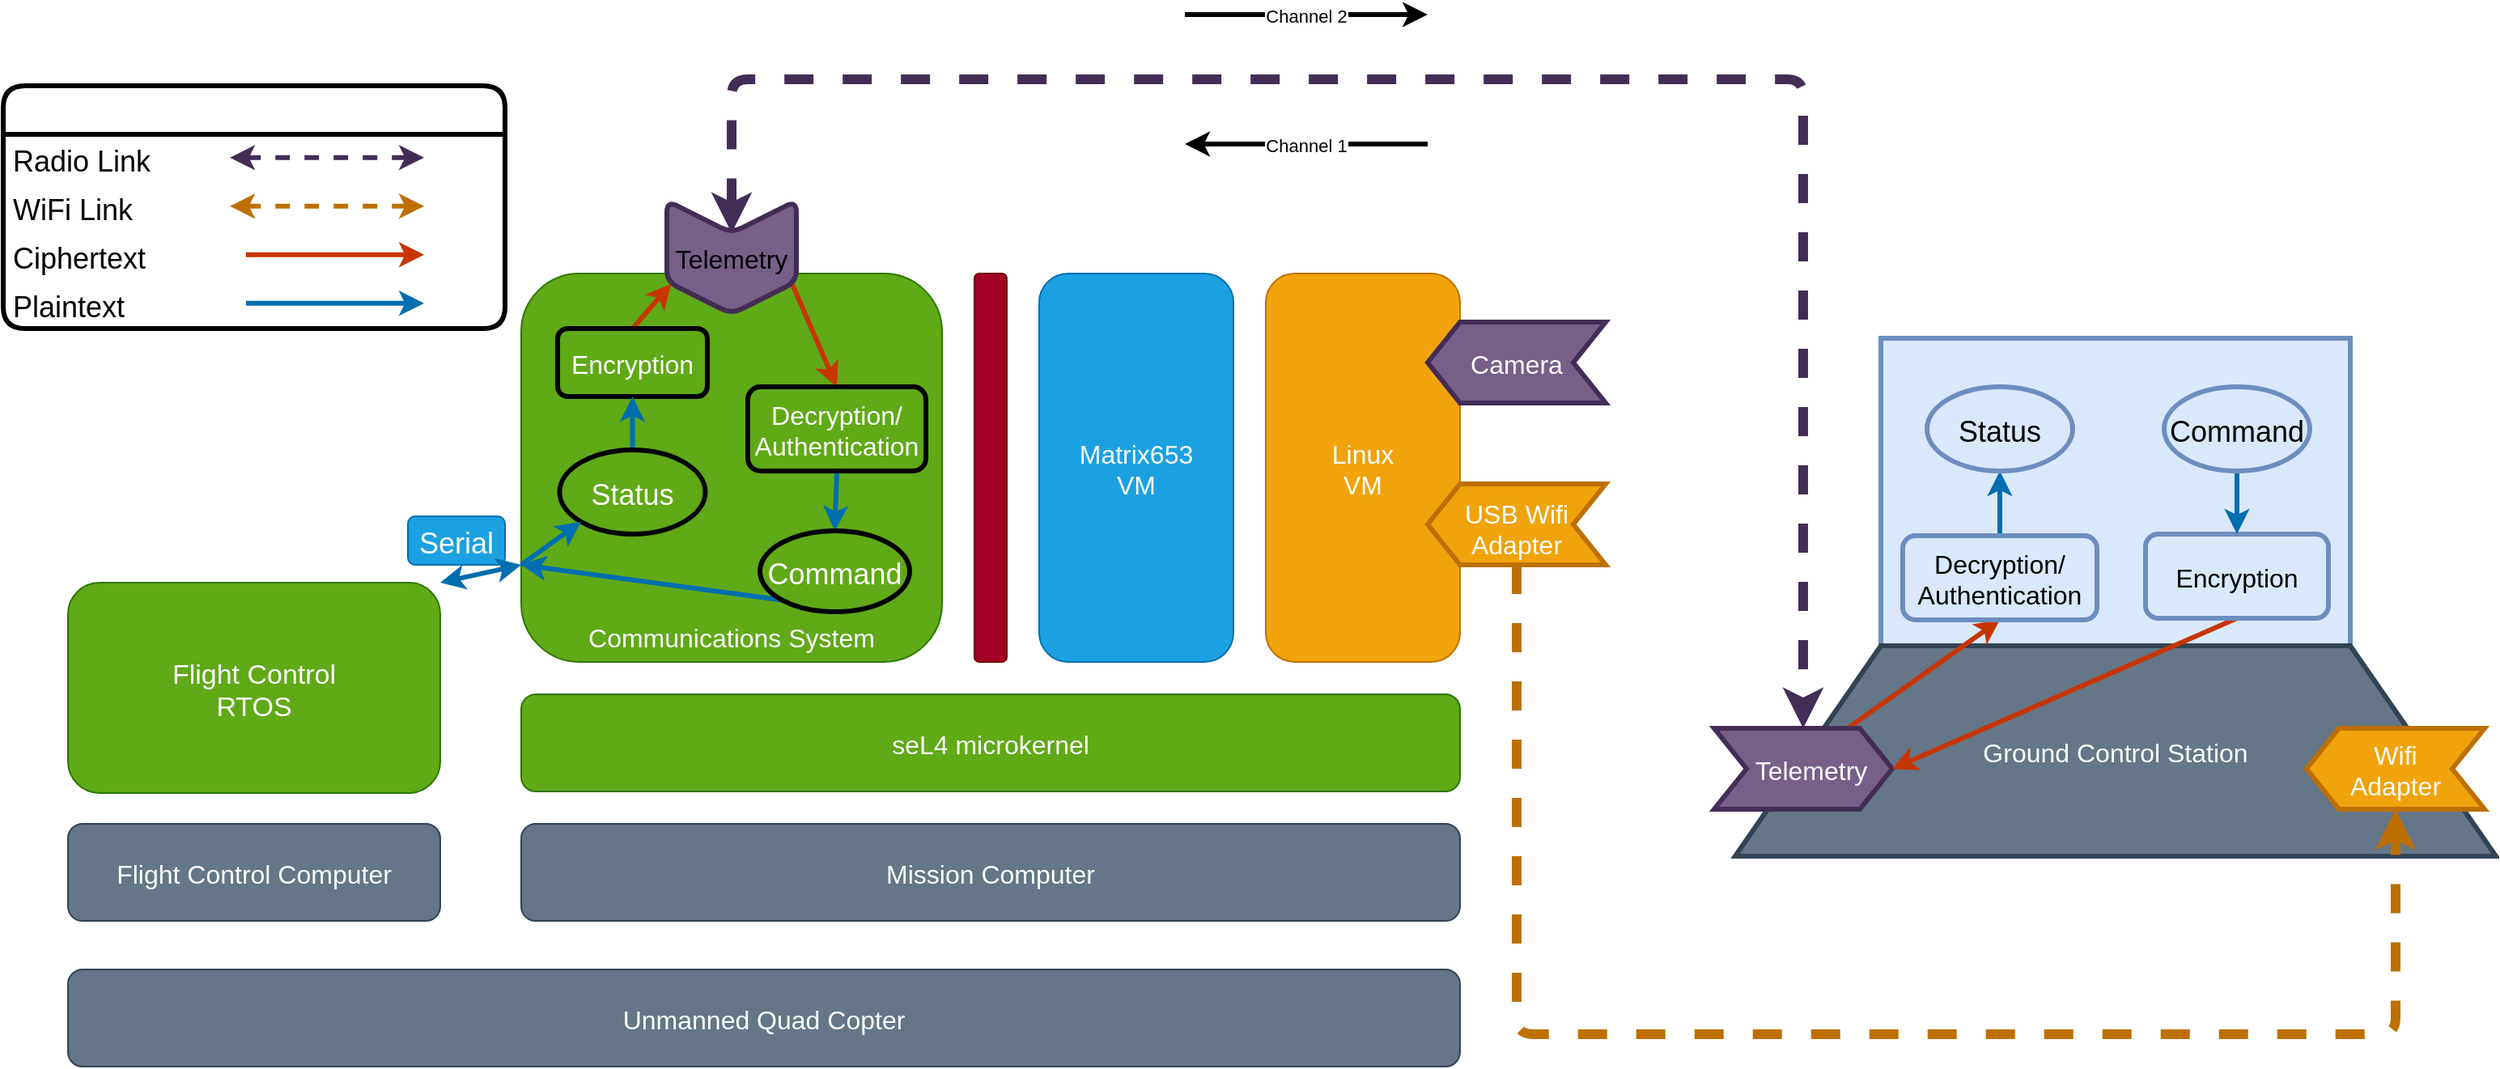 <mxfile>
    <diagram id="E4ksEo9JBggvoTbmlbK2" name="Page-1">
        <mxGraphModel dx="1097" dy="779" grid="1" gridSize="10" guides="1" tooltips="1" connect="1" arrows="1" fold="1" page="1" pageScale="1" pageWidth="1600" pageHeight="900" math="0" shadow="0">
            <root>
                <mxCell id="0"/>
                <mxCell id="1" parent="0"/>
                <mxCell id="143" value="Serial" style="text;strokeColor=#006EAF;fillColor=#1ba1e2;align=center;verticalAlign=middle;rounded=1;fontSize=18;fontColor=#ffffff;glass=0;" parent="1" vertex="1">
                    <mxGeometry x="290" y="350" width="60" height="30" as="geometry"/>
                </mxCell>
                <mxCell id="2" value="Flight Control Computer" style="rounded=1;fillColor=#647687;fontColor=#ffffff;strokeColor=#314354;fontSize=16;" parent="1" vertex="1">
                    <mxGeometry x="80" y="540" width="230" height="60" as="geometry"/>
                </mxCell>
                <mxCell id="3" value="Mission Computer" style="rounded=1;fillColor=#647687;fontColor=#ffffff;strokeColor=#314354;fontSize=16;" parent="1" vertex="1">
                    <mxGeometry x="360" y="540" width="580" height="60" as="geometry"/>
                </mxCell>
                <mxCell id="5" value="seL4 microkernel" style="rounded=1;fillColor=#60a917;fontColor=#ffffff;strokeColor=#2D7600;fontSize=16;" parent="1" vertex="1">
                    <mxGeometry x="360" y="460" width="580" height="60" as="geometry"/>
                </mxCell>
                <mxCell id="6" value="Flight Control&#10;RTOS" style="rounded=1;fillColor=#60a917;fontColor=#ffffff;strokeColor=#2D7600;fontSize=17;" parent="1" vertex="1">
                    <mxGeometry x="80" y="391" width="230" height="130" as="geometry"/>
                </mxCell>
                <mxCell id="7" value="" style="rounded=1;fillColor=#60a917;fontColor=#ffffff;strokeColor=#2D7600;" parent="1" vertex="1">
                    <mxGeometry x="360" y="200" width="260" height="240" as="geometry"/>
                </mxCell>
                <mxCell id="10" value="" style="rounded=1;fontSize=16;fillColor=#a20025;fontColor=#ffffff;strokeColor=#6F0000;" parent="1" vertex="1">
                    <mxGeometry x="640" y="200" width="20" height="240" as="geometry"/>
                </mxCell>
                <mxCell id="11" value="Linux&#10;VM" style="rounded=1;fillColor=#f0a30a;fontColor=#FFFFFF;strokeColor=#BD7000;fontSize=16;" parent="1" vertex="1">
                    <mxGeometry x="820" y="200" width="120" height="240" as="geometry"/>
                </mxCell>
                <mxCell id="93" value="Matrix653&#10;VM" style="rounded=1;fillColor=#1ba1e2;fontColor=#ffffff;strokeColor=#006EAF;fontSize=16;" parent="1" vertex="1">
                    <mxGeometry x="680" y="200" width="120" height="240" as="geometry"/>
                </mxCell>
                <mxCell id="158" value="" style="edgeStyle=none;exitX=0.75;exitY=0;exitDx=0;exitDy=0;entryX=0.5;entryY=0;entryDx=0;entryDy=0;strokeWidth=3;fontSize=18;fontColor=#FFFFFF;fillColor=#fa6800;strokeColor=#C73500;" parent="1" source="100" target="141" edge="1">
                    <mxGeometry relative="1" as="geometry"/>
                </mxCell>
                <mxCell id="100" value="" style="shape=step;perimeter=stepPerimeter;fixedSize=1;rounded=1;strokeColor=#432D57;strokeWidth=3;fontSize=16;fontColor=#ffffff;rotation=90;fillColor=#76608a;arcSize=14;" parent="1" vertex="1">
                    <mxGeometry x="455" y="150" width="70" height="80" as="geometry"/>
                </mxCell>
                <mxCell id="102" value="Telemetry" style="text;strokeColor=none;fillColor=none;align=center;verticalAlign=middle;rounded=0;strokeWidth=3;fontSize=16;fontColor=#000000;" parent="1" vertex="1">
                    <mxGeometry x="460" y="175" width="60" height="30" as="geometry"/>
                </mxCell>
                <mxCell id="114" value="" style="rounded=0;strokeColor=#6c8ebf;strokeWidth=3;fontSize=16;fillColor=#dae8fc;" parent="1" vertex="1">
                    <mxGeometry x="1200" y="240" width="290" height="190" as="geometry"/>
                </mxCell>
                <mxCell id="116" value="Ground Control Station" style="shape=trapezoid;perimeter=trapezoidPerimeter;fixedSize=1;rounded=0;strokeColor=#314354;strokeWidth=3;fontSize=16;fontColor=#ffffff;size=90;fillColor=#647687;" parent="1" vertex="1">
                    <mxGeometry x="1110" y="430" width="470" height="130" as="geometry"/>
                </mxCell>
                <mxCell id="172" value="" style="edgeStyle=none;exitX=0.75;exitY=0;exitDx=0;exitDy=0;entryX=0.5;entryY=1;entryDx=0;entryDy=0;strokeWidth=3;fontSize=18;fontColor=#000000;fillColor=#fa6800;strokeColor=#C73500;" parent="1" source="107" target="171" edge="1">
                    <mxGeometry relative="1" as="geometry"/>
                </mxCell>
                <mxCell id="107" value="" style="shape=step;perimeter=stepPerimeter;fixedSize=1;rounded=0;strokeColor=#432D57;strokeWidth=3;fontSize=16;fontColor=#ffffff;fillColor=#76608a;" parent="1" vertex="1">
                    <mxGeometry x="1097" y="481" width="110" height="50" as="geometry"/>
                </mxCell>
                <mxCell id="110" value="Telemetry" style="text;strokeColor=none;fillColor=none;align=center;verticalAlign=middle;rounded=0;strokeWidth=3;fontSize=16;fontColor=#FFFFFF;" parent="1" vertex="1">
                    <mxGeometry x="1127" y="491" width="60" height="30" as="geometry"/>
                </mxCell>
                <mxCell id="173" value="" style="edgeStyle=none;exitX=0.5;exitY=1;exitDx=0;exitDy=0;entryX=1;entryY=0.5;entryDx=0;entryDy=0;strokeWidth=3;fontSize=18;fontColor=#000000;fillColor=#fa6800;strokeColor=#C73500;" parent="1" source="119" target="107" edge="1">
                    <mxGeometry relative="1" as="geometry"/>
                </mxCell>
                <mxCell id="119" value="Encryption" style="rounded=1;strokeColor=#6c8ebf;strokeWidth=3;fontSize=16;fillColor=#dae8fc;fontColor=#000000;" parent="1" vertex="1">
                    <mxGeometry x="1363.5" y="361" width="113" height="52" as="geometry"/>
                </mxCell>
                <mxCell id="125" value="" style="shape=step;perimeter=stepPerimeter;fixedSize=1;rounded=0;strokeColor=#432D57;strokeWidth=3;fontSize=16;fontColor=#ffffff;rotation=-180;fillColor=#76608a;" parent="1" vertex="1">
                    <mxGeometry x="920" y="230" width="110" height="50" as="geometry"/>
                </mxCell>
                <mxCell id="126" value="Camera" style="text;strokeColor=none;fillColor=none;align=center;verticalAlign=middle;rounded=0;strokeWidth=3;fontSize=16;fontColor=#FFFFFF;" parent="1" vertex="1">
                    <mxGeometry x="945" y="240" width="60" height="30" as="geometry"/>
                </mxCell>
                <mxCell id="131" value="" style="edgeStyle=none;exitX=0.5;exitY=0;exitDx=0;exitDy=0;entryX=0.5;entryY=0;entryDx=0;entryDy=0;strokeWidth=6;fontSize=16;fontColor=#FFFFFF;dashed=1;fillColor=#f0a30a;strokeColor=#BD7000;" parent="1" source="127" target="129" edge="1">
                    <mxGeometry relative="1" as="geometry">
                        <Array as="points">
                            <mxPoint x="975" y="670"/>
                            <mxPoint x="1518" y="670"/>
                        </Array>
                    </mxGeometry>
                </mxCell>
                <mxCell id="127" value="" style="shape=step;perimeter=stepPerimeter;fixedSize=1;rounded=0;strokeColor=#BD7000;strokeWidth=3;fontSize=16;fontColor=#000000;rotation=-180;fillColor=#f0a30a;" parent="1" vertex="1">
                    <mxGeometry x="920" y="330" width="110" height="50" as="geometry"/>
                </mxCell>
                <mxCell id="128" value="USB Wifi&#10;Adapter" style="text;strokeColor=none;fillColor=none;align=center;verticalAlign=middle;rounded=0;strokeWidth=3;fontSize=16;fontColor=#FFFFFF;" parent="1" vertex="1">
                    <mxGeometry x="937.5" y="342" width="75" height="30" as="geometry"/>
                </mxCell>
                <mxCell id="129" value="" style="shape=step;perimeter=stepPerimeter;fixedSize=1;rounded=0;strokeColor=#BD7000;strokeWidth=3;fontSize=16;fontColor=#000000;rotation=-180;fillColor=#f0a30a;" parent="1" vertex="1">
                    <mxGeometry x="1463" y="481" width="110" height="50" as="geometry"/>
                </mxCell>
                <mxCell id="130" value="Wifi&#10;Adapter" style="text;strokeColor=none;fillColor=none;align=center;verticalAlign=middle;rounded=0;strokeWidth=3;fontSize=16;fontColor=#FFFFFF;" parent="1" vertex="1">
                    <mxGeometry x="1488" y="491" width="60" height="30" as="geometry"/>
                </mxCell>
                <mxCell id="134" value="Unmanned Quad Copter" style="rounded=1;fillColor=#647687;fontColor=#ffffff;strokeColor=#314354;fontSize=16;" parent="1" vertex="1">
                    <mxGeometry x="80" y="630" width="860" height="60" as="geometry"/>
                </mxCell>
                <mxCell id="138" value="Communications System" style="text;strokeColor=none;fillColor=none;align=center;verticalAlign=middle;rounded=0;labelBackgroundColor=none;strokeWidth=3;fontSize=16;fontColor=#FFFFFF;" parent="1" vertex="1">
                    <mxGeometry x="380" y="409" width="220" height="30" as="geometry"/>
                </mxCell>
                <mxCell id="139" value="" style="endArrow=classic;startArrow=classic;fontColor=#FFFFFF;strokeWidth=6;dashed=1;exitX=0.5;exitY=0;exitDx=0;exitDy=0;entryX=0.5;entryY=0;entryDx=0;entryDy=0;fillColor=#76608a;strokeColor=#432D57;" parent="1" source="102" target="107" edge="1">
                    <mxGeometry width="50" height="50" relative="1" as="geometry">
                        <mxPoint x="800" y="120" as="sourcePoint"/>
                        <mxPoint x="850" y="70" as="targetPoint"/>
                        <Array as="points">
                            <mxPoint x="490" y="80"/>
                            <mxPoint x="1152" y="80"/>
                        </Array>
                    </mxGeometry>
                </mxCell>
                <mxCell id="157" value="" style="edgeStyle=none;exitX=0.5;exitY=0;exitDx=0;exitDy=0;entryX=0.75;entryY=1;entryDx=0;entryDy=0;strokeWidth=3;fontSize=18;fontColor=#FFFFFF;fillColor=#fa6800;strokeColor=#C73500;" parent="1" source="140" target="100" edge="1">
                    <mxGeometry relative="1" as="geometry"/>
                </mxCell>
                <mxCell id="140" value="Encryption" style="rounded=1;fontSize=16;fillColor=#60a917;fontColor=#ffffff;strokeColor=#000000;strokeWidth=3;" parent="1" vertex="1">
                    <mxGeometry x="382.5" y="234" width="92.5" height="42" as="geometry"/>
                </mxCell>
                <mxCell id="159" value="" style="edgeStyle=none;exitX=0.5;exitY=1;exitDx=0;exitDy=0;entryX=0.5;entryY=0;entryDx=0;entryDy=0;strokeWidth=3;fontSize=18;fontColor=#FFFFFF;fillColor=#1ba1e2;strokeColor=#006EAF;" parent="1" source="141" target="146" edge="1">
                    <mxGeometry relative="1" as="geometry"/>
                </mxCell>
                <mxCell id="141" value="Decryption/&#10;Authentication" style="rounded=1;fontSize=16;fillColor=#60a917;fontColor=#ffffff;strokeColor=#000000;strokeWidth=3;" parent="1" vertex="1">
                    <mxGeometry x="500" y="270" width="110" height="52" as="geometry"/>
                </mxCell>
                <mxCell id="142" value="" style="endArrow=classic;startArrow=classic;strokeWidth=3;fontSize=18;fontColor=#FFFFFF;exitX=1;exitY=0;exitDx=0;exitDy=0;fillColor=#1ba1e2;strokeColor=#006EAF;" parent="1" source="6" edge="1">
                    <mxGeometry width="50" height="50" relative="1" as="geometry">
                        <mxPoint x="320" y="422" as="sourcePoint"/>
                        <mxPoint x="360" y="380" as="targetPoint"/>
                    </mxGeometry>
                </mxCell>
                <mxCell id="152" value="" style="edgeStyle=none;exitX=0;exitY=1;exitDx=0;exitDy=0;entryX=0;entryY=0.75;entryDx=0;entryDy=0;strokeWidth=3;fontSize=18;fontColor=#FFFFFF;fillColor=#1ba1e2;strokeColor=#006EAF;" parent="1" source="146" target="7" edge="1">
                    <mxGeometry relative="1" as="geometry"/>
                </mxCell>
                <mxCell id="146" value="Command" style="ellipse;rounded=1;glass=0;fontSize=18;fontColor=#FFFFFF;fillColor=none;strokeWidth=3;strokeColor=#000000;" parent="1" vertex="1">
                    <mxGeometry x="507.5" y="359" width="92.5" height="50" as="geometry"/>
                </mxCell>
                <mxCell id="156" value="" style="edgeStyle=none;exitX=0.5;exitY=0;exitDx=0;exitDy=0;entryX=0.5;entryY=1;entryDx=0;entryDy=0;strokeWidth=3;fontSize=18;fontColor=#FFFFFF;fillColor=#1ba1e2;strokeColor=#006EAF;" parent="1" source="147" target="140" edge="1">
                    <mxGeometry relative="1" as="geometry"/>
                </mxCell>
                <mxCell id="147" value="Status" style="ellipse;rounded=1;glass=0;fontSize=18;fontColor=#FFFFFF;fillColor=none;strokeWidth=3;strokeColor=#000000;" parent="1" vertex="1">
                    <mxGeometry x="383.75" y="309" width="90" height="52" as="geometry"/>
                </mxCell>
                <mxCell id="151" value="" style="edgeStyle=none;exitX=0;exitY=0.75;exitDx=0;exitDy=0;entryX=0;entryY=1;entryDx=0;entryDy=0;strokeWidth=3;fontSize=18;fontColor=#FFFFFF;fillColor=#1ba1e2;strokeColor=#006EAF;" parent="1" source="7" target="147" edge="1">
                    <mxGeometry relative="1" as="geometry"/>
                </mxCell>
                <mxCell id="160" value="Caption" style="swimlane;fontStyle=0;childLayout=stackLayout;horizontal=1;startSize=30;horizontalStack=0;resizeParent=1;resizeParentMax=0;resizeLast=0;collapsible=1;marginBottom=0;rounded=1;glass=0;strokeColor=#000000;strokeWidth=3;fontSize=18;fontColor=#FFFFFF;fillColor=none;" parent="1" vertex="1">
                    <mxGeometry x="40" y="84" width="310" height="150" as="geometry"/>
                </mxCell>
                <mxCell id="161" value="Radio Link" style="text;strokeColor=none;fillColor=none;align=left;verticalAlign=middle;spacingLeft=4;spacingRight=4;overflow=hidden;points=[[0,0.5],[1,0.5]];portConstraint=eastwest;rotatable=0;rounded=1;glass=0;strokeWidth=3;fontSize=18;fontColor=#000000;" parent="160" vertex="1">
                    <mxGeometry y="30" width="310" height="30" as="geometry"/>
                </mxCell>
                <mxCell id="164" value="" style="endArrow=classic;startArrow=classic;strokeWidth=3;fontSize=18;fontColor=#FFFFFF;dashed=1;fillColor=#76608a;strokeColor=#432D57;" parent="160" edge="1">
                    <mxGeometry width="50" height="50" relative="1" as="geometry">
                        <mxPoint x="140" y="44.41" as="sourcePoint"/>
                        <mxPoint x="260" y="44.41" as="targetPoint"/>
                    </mxGeometry>
                </mxCell>
                <mxCell id="162" value="WiFi Link" style="text;strokeColor=none;fillColor=none;align=left;verticalAlign=middle;spacingLeft=4;spacingRight=4;overflow=hidden;points=[[0,0.5],[1,0.5]];portConstraint=eastwest;rotatable=0;rounded=1;glass=0;strokeWidth=3;fontSize=18;fontColor=#000000;" parent="160" vertex="1">
                    <mxGeometry y="60" width="310" height="30" as="geometry"/>
                </mxCell>
                <mxCell id="170" value="" style="endArrow=classic;startArrow=classic;strokeWidth=3;fontSize=18;fontColor=#FFFFFF;dashed=1;fillColor=#f0a30a;strokeColor=#BD7000;" parent="160" edge="1">
                    <mxGeometry width="50" height="50" relative="1" as="geometry">
                        <mxPoint x="140" y="74.41" as="sourcePoint"/>
                        <mxPoint x="260" y="74.41" as="targetPoint"/>
                    </mxGeometry>
                </mxCell>
                <mxCell id="163" value="Ciphertext" style="text;strokeColor=none;fillColor=none;align=left;verticalAlign=middle;spacingLeft=4;spacingRight=4;overflow=hidden;points=[[0,0.5],[1,0.5]];portConstraint=eastwest;rotatable=0;rounded=1;glass=0;strokeWidth=3;fontSize=18;fontColor=#000000;" parent="160" vertex="1">
                    <mxGeometry y="90" width="310" height="30" as="geometry"/>
                </mxCell>
                <mxCell id="179" value="Plaintext" style="text;strokeColor=none;fillColor=none;align=left;verticalAlign=middle;spacingLeft=4;spacingRight=4;overflow=hidden;points=[[0,0.5],[1,0.5]];portConstraint=eastwest;rotatable=0;rounded=1;glass=0;strokeWidth=3;fontSize=18;fontColor=#000000;" parent="160" vertex="1">
                    <mxGeometry y="120" width="310" height="30" as="geometry"/>
                </mxCell>
                <mxCell id="169" value="" style="endArrow=classic;strokeWidth=3;fontSize=18;fontColor=#FFFFFF;fillColor=#fa6800;strokeColor=#C73500;" parent="160" edge="1">
                    <mxGeometry width="50" height="50" relative="1" as="geometry">
                        <mxPoint x="150" y="104.41" as="sourcePoint"/>
                        <mxPoint x="260" y="104.41" as="targetPoint"/>
                    </mxGeometry>
                </mxCell>
                <mxCell id="168" value="" style="endArrow=classic;strokeWidth=3;fontSize=18;fontColor=#FFFFFF;fillColor=#1ba1e2;strokeColor=#006EAF;" parent="160" edge="1">
                    <mxGeometry width="50" height="50" relative="1" as="geometry">
                        <mxPoint x="150" y="134.41" as="sourcePoint"/>
                        <mxPoint x="260" y="134.41" as="targetPoint"/>
                    </mxGeometry>
                </mxCell>
                <mxCell id="176" value="" style="edgeStyle=none;exitX=0.5;exitY=0;exitDx=0;exitDy=0;entryX=0.5;entryY=1;entryDx=0;entryDy=0;strokeWidth=3;fontSize=18;fontColor=#000000;fillColor=#1ba1e2;strokeColor=#006EAF;" parent="1" source="171" target="174" edge="1">
                    <mxGeometry relative="1" as="geometry"/>
                </mxCell>
                <mxCell id="171" value="Decryption/&#10;Authentication" style="rounded=1;strokeColor=#6c8ebf;strokeWidth=3;fontSize=16;fillColor=#dae8fc;fontColor=#000000;" parent="1" vertex="1">
                    <mxGeometry x="1213.5" y="362" width="120" height="52" as="geometry"/>
                </mxCell>
                <mxCell id="174" value="Status" style="ellipse;rounded=1;glass=0;fontSize=18;fontColor=#000000;fillColor=none;strokeWidth=3;strokeColor=#6C8EBF;" parent="1" vertex="1">
                    <mxGeometry x="1228.5" y="270" width="90" height="52" as="geometry"/>
                </mxCell>
                <mxCell id="177" value="" style="edgeStyle=none;exitX=0.5;exitY=1;exitDx=0;exitDy=0;entryX=0.5;entryY=0;entryDx=0;entryDy=0;strokeWidth=3;fontSize=18;fontColor=#000000;fillColor=#1ba1e2;strokeColor=#006EAF;" parent="1" source="175" target="119" edge="1">
                    <mxGeometry relative="1" as="geometry"/>
                </mxCell>
                <mxCell id="175" value="Command" style="ellipse;rounded=1;glass=0;fontSize=18;fontColor=#000000;fillColor=none;strokeWidth=3;strokeColor=#6C8EBF;" parent="1" vertex="1">
                    <mxGeometry x="1375" y="270" width="90" height="52" as="geometry"/>
                </mxCell>
                <mxCell id="188" value="" style="endArrow=classic;strokeWidth=3;" parent="1" edge="1">
                    <mxGeometry relative="1" as="geometry">
                        <mxPoint x="770" y="40" as="sourcePoint"/>
                        <mxPoint x="920" y="40" as="targetPoint"/>
                    </mxGeometry>
                </mxCell>
                <mxCell id="189" value="Channel 2" style="edgeLabel;resizable=0;align=center;verticalAlign=middle;" parent="188" connectable="0" vertex="1">
                    <mxGeometry relative="1" as="geometry"/>
                </mxCell>
                <mxCell id="190" value="" style="endArrow=classic;strokeWidth=3;" parent="1" edge="1">
                    <mxGeometry relative="1" as="geometry">
                        <mxPoint x="920" y="120" as="sourcePoint"/>
                        <mxPoint x="770" y="120" as="targetPoint"/>
                    </mxGeometry>
                </mxCell>
                <mxCell id="191" value="Channel 1" style="edgeLabel;resizable=0;align=center;verticalAlign=middle;" parent="190" connectable="0" vertex="1">
                    <mxGeometry relative="1" as="geometry"/>
                </mxCell>
            </root>
        </mxGraphModel>
    </diagram>
</mxfile>